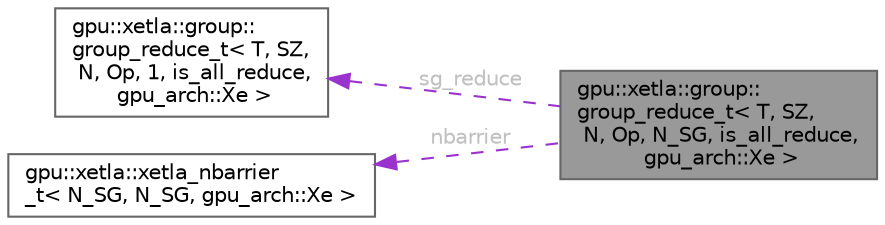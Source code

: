 digraph "gpu::xetla::group::group_reduce_t&lt; T, SZ, N, Op, N_SG, is_all_reduce, gpu_arch::Xe &gt;"
{
 // LATEX_PDF_SIZE
  bgcolor="transparent";
  edge [fontname=Helvetica,fontsize=10,labelfontname=Helvetica,labelfontsize=10];
  node [fontname=Helvetica,fontsize=10,shape=box,height=0.2,width=0.4];
  rankdir="LR";
  Node1 [id="Node000001",label="gpu::xetla::group::\lgroup_reduce_t\< T, SZ,\l N, Op, N_SG, is_all_reduce,\l gpu_arch::Xe \>",height=0.2,width=0.4,color="gray40", fillcolor="grey60", style="filled", fontcolor="black",tooltip=" "];
  Node2 -> Node1 [id="edge1_Node000001_Node000002",dir="back",color="darkorchid3",style="dashed",tooltip=" ",label=" sg_reduce",fontcolor="grey" ];
  Node2 [id="Node000002",label="gpu::xetla::group::\lgroup_reduce_t\< T, SZ,\l N, Op, 1, is_all_reduce,\l gpu_arch::Xe \>",height=0.2,width=0.4,color="gray40", fillcolor="white", style="filled",URL="$structgpu_1_1xetla_1_1group_1_1group__reduce__t_3_01T_00_01SZ_00_01N_00_01Op_00_011_00_01is__all91388879f880ff2671715a7c4fe8af7c.html",tooltip=" "];
  Node3 -> Node1 [id="edge2_Node000001_Node000003",dir="back",color="darkorchid3",style="dashed",tooltip=" ",label=" nbarrier",fontcolor="grey" ];
  Node3 [id="Node000003",label="gpu::xetla::xetla_nbarrier\l_t\< N_SG, N_SG, gpu_arch::Xe \>",height=0.2,width=0.4,color="gray40", fillcolor="white", style="filled",URL="$structgpu_1_1xetla_1_1xetla__nbarrier__t.html",tooltip=" "];
}
